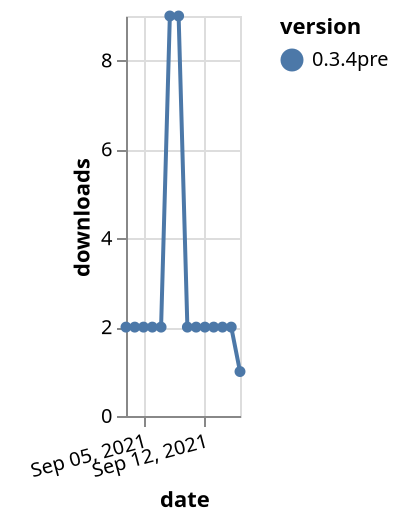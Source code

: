 {"$schema": "https://vega.github.io/schema/vega-lite/v5.json", "description": "A simple bar chart with embedded data.", "data": {"values": [{"date": "2021-09-03", "total": 758, "delta": 2, "version": "0.3.4pre"}, {"date": "2021-09-04", "total": 760, "delta": 2, "version": "0.3.4pre"}, {"date": "2021-09-05", "total": 762, "delta": 2, "version": "0.3.4pre"}, {"date": "2021-09-06", "total": 764, "delta": 2, "version": "0.3.4pre"}, {"date": "2021-09-07", "total": 766, "delta": 2, "version": "0.3.4pre"}, {"date": "2021-09-08", "total": 775, "delta": 9, "version": "0.3.4pre"}, {"date": "2021-09-09", "total": 784, "delta": 9, "version": "0.3.4pre"}, {"date": "2021-09-10", "total": 786, "delta": 2, "version": "0.3.4pre"}, {"date": "2021-09-11", "total": 788, "delta": 2, "version": "0.3.4pre"}, {"date": "2021-09-12", "total": 790, "delta": 2, "version": "0.3.4pre"}, {"date": "2021-09-13", "total": 792, "delta": 2, "version": "0.3.4pre"}, {"date": "2021-09-14", "total": 794, "delta": 2, "version": "0.3.4pre"}, {"date": "2021-09-15", "total": 796, "delta": 2, "version": "0.3.4pre"}, {"date": "2021-09-16", "total": 797, "delta": 1, "version": "0.3.4pre"}]}, "width": "container", "mark": {"type": "line", "point": {"filled": true}}, "encoding": {"x": {"field": "date", "type": "temporal", "timeUnit": "yearmonthdate", "title": "date", "axis": {"labelAngle": -15}}, "y": {"field": "delta", "type": "quantitative", "title": "downloads"}, "color": {"field": "version", "type": "nominal"}, "tooltip": {"field": "delta"}}}